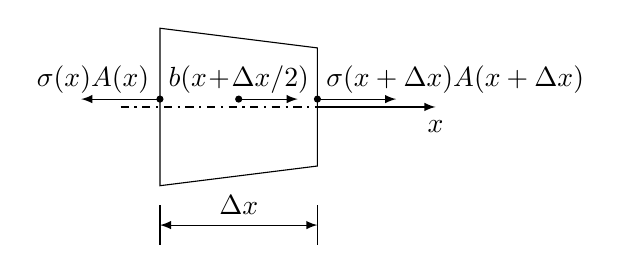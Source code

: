 \centering
\draw [thick, dash dot] (-0.5,0) -- (2.5,0);
\draw (0,-1.0) -- (0,1.0) -- (2.0,0.75) -- (2.0,-0.75) -- cycle;
\draw [-latex] (2.0,0) -- (3.5,0);
\draw [latex-latex] (0,-1.5) -- (2,-1.5);
\draw [thin] (0,-1.25) -- (0,-1.75);
\draw [thin] (2,-1.25) -- (2,-1.75);

% Forces:
\draw [-latex] (0.0,0.1) -- (-1.,0.1);
\draw [fill=black] (0.0,0.1) circle (.25ex);
\draw [-latex] (2.0,0.1) -- (3.0,0.1);
\draw [fill=black] (2.0,0.1) circle (.25ex);
\draw [-latex] (1.,0.1) -- (1.75,0.1);
\draw [fill=black] (1.0,0.1) circle (.25ex);

% Text description:
\node at (3.5,-0.25) {$x$};
\node at (1.0,-1.25) {$ \Delta x$};
\node at (3.75,0.35) {$\sigma(x+\Delta x) A(x + \Delta x)$};
\node at (-0.85,0.35) {$\sigma(x) A(x)$};
\node at (1.,0.35) {$b(x\!+\!\Delta x/2)$};